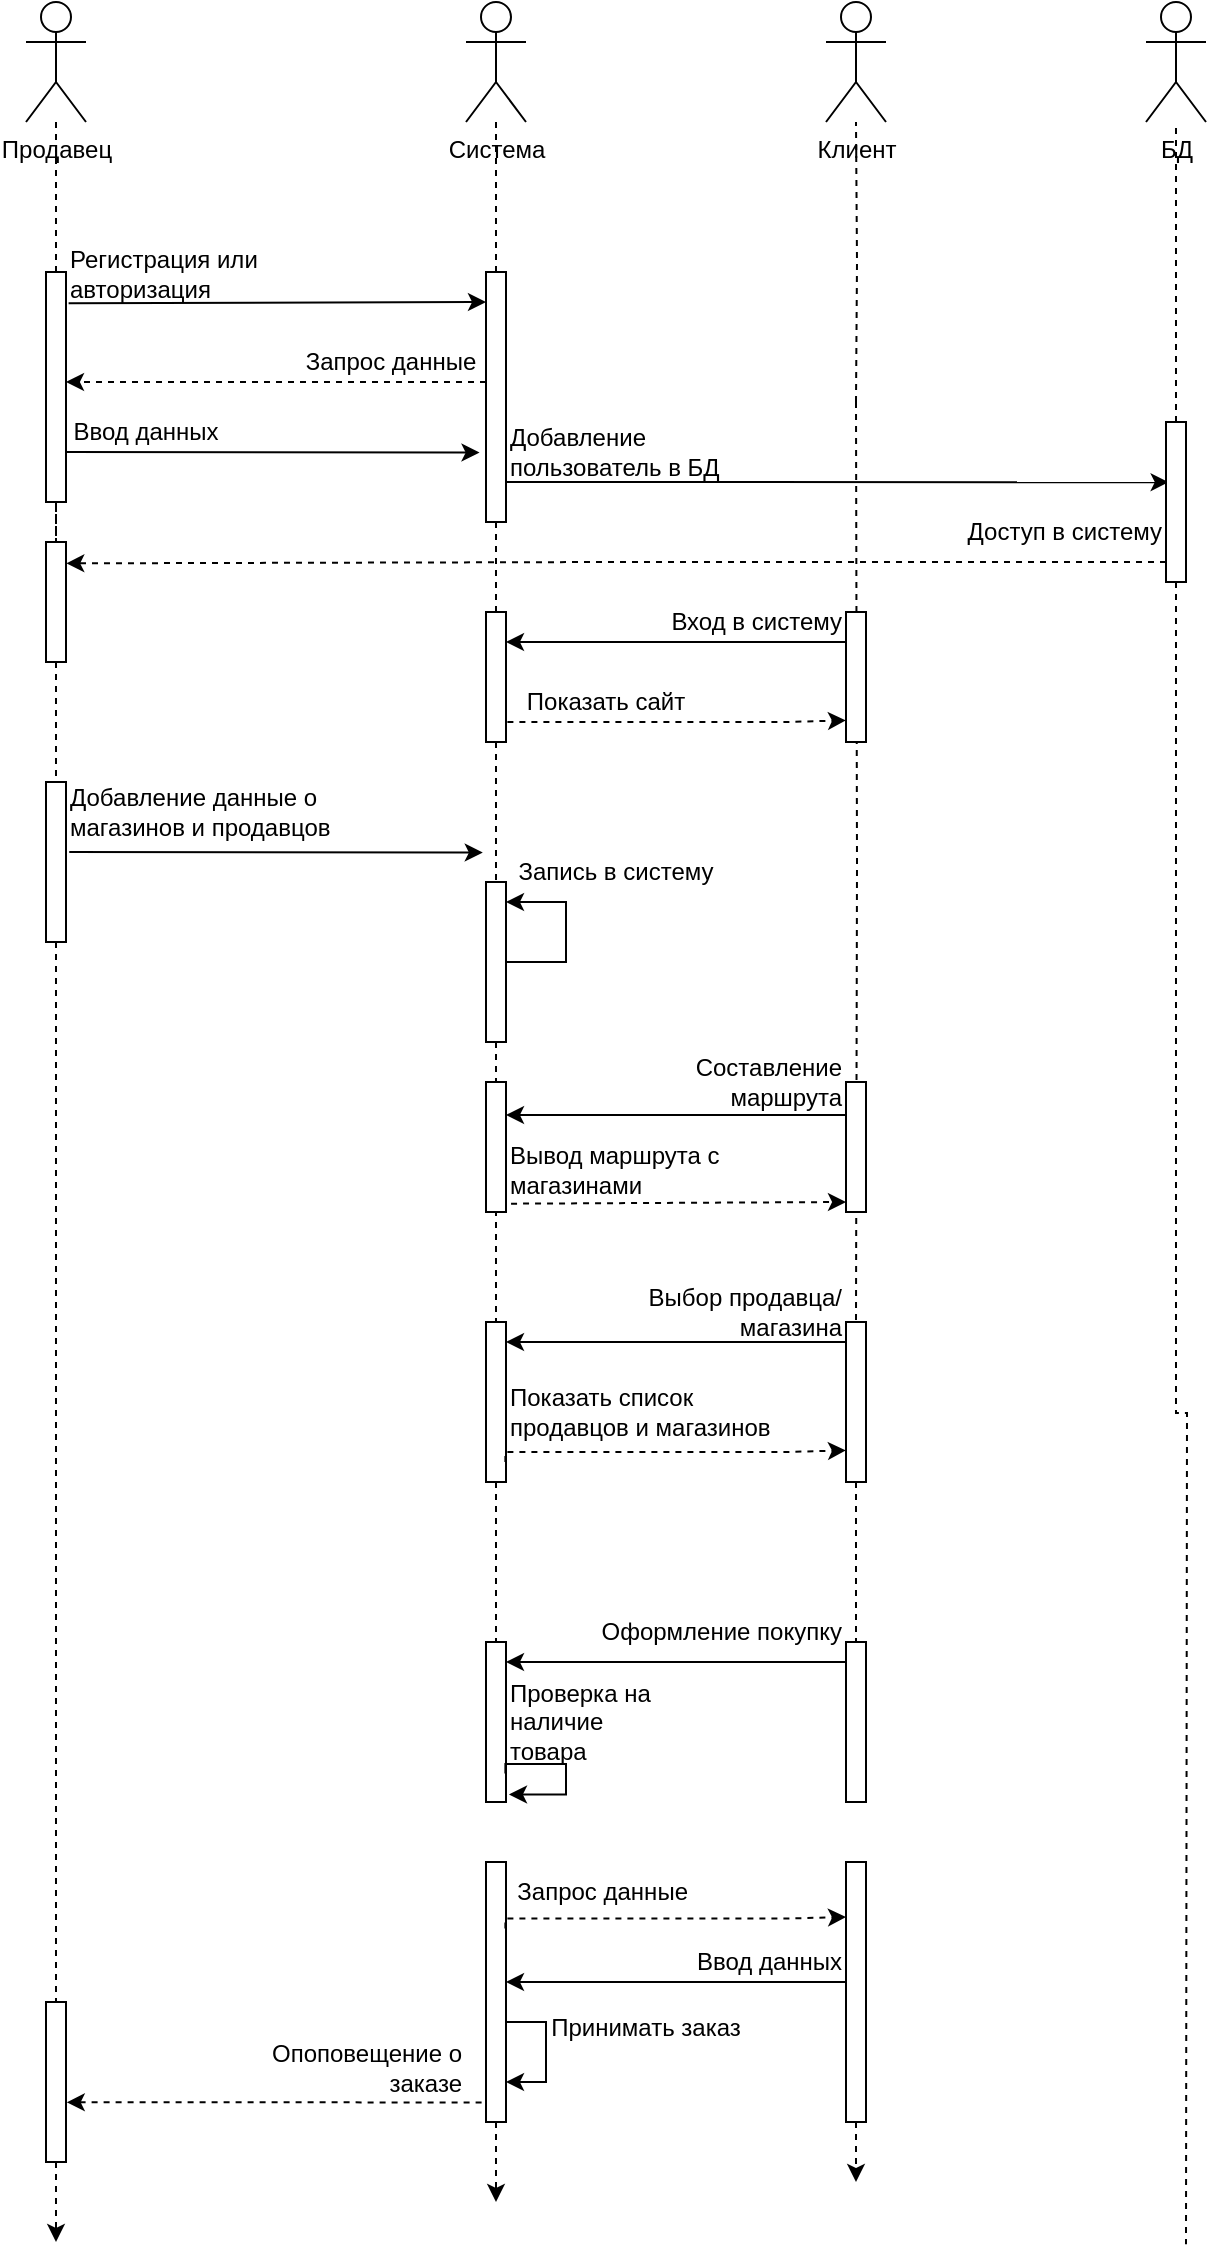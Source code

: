 <mxfile version="20.3.0" type="device"><diagram id="PNP35qhIh0lkmxQTkGQ3" name="Страница 1"><mxGraphModel dx="1483" dy="927" grid="1" gridSize="10" guides="1" tooltips="1" connect="1" arrows="1" fold="1" page="1" pageScale="1" pageWidth="827" pageHeight="1169" math="0" shadow="0"><root><mxCell id="0"/><mxCell id="1" parent="0"/><mxCell id="4ujZvns4ZPkBDDwOwA4a-1" value="Клиент" style="shape=umlActor;verticalLabelPosition=bottom;verticalAlign=top;html=1;outlineConnect=0;" parent="1" vertex="1"><mxGeometry x="620" y="200" width="30" height="60" as="geometry"/></mxCell><mxCell id="4ujZvns4ZPkBDDwOwA4a-2" value="Система" style="shape=umlActor;verticalLabelPosition=bottom;verticalAlign=top;html=1;outlineConnect=0;" parent="1" vertex="1"><mxGeometry x="440" y="200" width="30" height="60" as="geometry"/></mxCell><mxCell id="4ujZvns4ZPkBDDwOwA4a-3" value="Продавец" style="shape=umlActor;verticalLabelPosition=bottom;verticalAlign=top;html=1;outlineConnect=0;" parent="1" vertex="1"><mxGeometry x="220" y="200" width="30" height="60" as="geometry"/></mxCell><mxCell id="4ujZvns4ZPkBDDwOwA4a-119" style="edgeStyle=orthogonalEdgeStyle;rounded=0;orthogonalLoop=1;jettySize=auto;html=1;dashed=1;endArrow=none;endFill=0;entryX=0.5;entryY=0;entryDx=0;entryDy=0;" parent="1" source="4ujZvns4ZPkBDDwOwA4a-6" edge="1" target="QA9bVUmgFendp1onlqWZ-65"><mxGeometry relative="1" as="geometry"><mxPoint x="235" y="960" as="targetPoint"/></mxGeometry></mxCell><mxCell id="4ujZvns4ZPkBDDwOwA4a-6" value="" style="rounded=0;whiteSpace=wrap;html=1;" parent="1" vertex="1"><mxGeometry x="230" y="590" width="10" height="80" as="geometry"/></mxCell><mxCell id="4ujZvns4ZPkBDDwOwA4a-8" value="Выбор продавца/магазина" style="text;html=1;strokeColor=none;fillColor=none;align=right;verticalAlign=middle;whiteSpace=wrap;rounded=0;" parent="1" vertex="1"><mxGeometry x="500" y="830" width="130" height="50" as="geometry"/></mxCell><mxCell id="4ujZvns4ZPkBDDwOwA4a-29" style="edgeStyle=orthogonalEdgeStyle;rounded=0;orthogonalLoop=1;jettySize=auto;html=1;entryX=0.5;entryY=0;entryDx=0;entryDy=0;dashed=1;endArrow=none;endFill=0;startArrow=none;" parent="1" source="QA9bVUmgFendp1onlqWZ-10" target="4ujZvns4ZPkBDDwOwA4a-6" edge="1"><mxGeometry relative="1" as="geometry"/></mxCell><mxCell id="4ujZvns4ZPkBDDwOwA4a-30" style="edgeStyle=orthogonalEdgeStyle;rounded=0;orthogonalLoop=1;jettySize=auto;html=1;dashed=1;endArrow=none;endFill=0;" parent="1" source="4ujZvns4ZPkBDDwOwA4a-31" target="4ujZvns4ZPkBDDwOwA4a-3" edge="1"><mxGeometry relative="1" as="geometry"/></mxCell><mxCell id="4ujZvns4ZPkBDDwOwA4a-31" value="" style="rounded=0;whiteSpace=wrap;html=1;" parent="1" vertex="1"><mxGeometry x="230" y="335" width="10" height="115" as="geometry"/></mxCell><mxCell id="4ujZvns4ZPkBDDwOwA4a-32" style="edgeStyle=orthogonalEdgeStyle;rounded=0;orthogonalLoop=1;jettySize=auto;html=1;dashed=1;endArrow=none;endFill=0;" parent="1" source="4ujZvns4ZPkBDDwOwA4a-34" target="4ujZvns4ZPkBDDwOwA4a-2" edge="1"><mxGeometry relative="1" as="geometry"/></mxCell><mxCell id="4ujZvns4ZPkBDDwOwA4a-34" value="" style="rounded=0;whiteSpace=wrap;html=1;" parent="1" vertex="1"><mxGeometry x="450" y="335" width="10" height="125" as="geometry"/></mxCell><mxCell id="4ujZvns4ZPkBDDwOwA4a-36" style="edgeStyle=orthogonalEdgeStyle;rounded=0;orthogonalLoop=1;jettySize=auto;html=1;dashed=1;endArrow=none;endFill=0;" parent="1" target="4ujZvns4ZPkBDDwOwA4a-1" edge="1"><mxGeometry relative="1" as="geometry"><mxPoint x="635" y="400" as="sourcePoint"/></mxGeometry></mxCell><mxCell id="4ujZvns4ZPkBDDwOwA4a-115" style="edgeStyle=orthogonalEdgeStyle;rounded=0;orthogonalLoop=1;jettySize=auto;html=1;endArrow=none;endFill=0;dashed=1;" parent="1" target="4ujZvns4ZPkBDDwOwA4a-96" edge="1"><mxGeometry relative="1" as="geometry"><mxPoint x="635" y="400.0" as="sourcePoint"/></mxGeometry></mxCell><mxCell id="4ujZvns4ZPkBDDwOwA4a-40" value="Регистрация или авторизация&amp;nbsp;" style="text;html=1;strokeColor=none;fillColor=none;align=left;verticalAlign=middle;whiteSpace=wrap;rounded=0;" parent="1" vertex="1"><mxGeometry x="240" y="326" width="130" height="20" as="geometry"/></mxCell><mxCell id="4ujZvns4ZPkBDDwOwA4a-48" value="" style="endArrow=classic;html=1;rounded=0;fontSize=12;exitX=1.131;exitY=0.136;exitDx=0;exitDy=0;exitPerimeter=0;" parent="1" source="4ujZvns4ZPkBDDwOwA4a-31" edge="1"><mxGeometry width="50" height="50" relative="1" as="geometry"><mxPoint x="240" y="356" as="sourcePoint"/><mxPoint x="450" y="350" as="targetPoint"/></mxGeometry></mxCell><mxCell id="4ujZvns4ZPkBDDwOwA4a-81" style="edgeStyle=orthogonalEdgeStyle;rounded=0;orthogonalLoop=1;jettySize=auto;html=1;exitX=0;exitY=0.75;exitDx=0;exitDy=0;entryX=1;entryY=0.75;entryDx=0;entryDy=0;dashed=1;" parent="1" edge="1"><mxGeometry relative="1" as="geometry"><mxPoint x="450" y="390" as="sourcePoint"/><mxPoint x="240" y="390" as="targetPoint"/></mxGeometry></mxCell><mxCell id="4ujZvns4ZPkBDDwOwA4a-83" value="Запрос данные" style="text;html=1;strokeColor=none;fillColor=none;align=center;verticalAlign=middle;whiteSpace=wrap;rounded=0;" parent="1" vertex="1"><mxGeometry x="355" y="367.5" width="95" height="25" as="geometry"/></mxCell><mxCell id="4ujZvns4ZPkBDDwOwA4a-86" value="Ввод данных" style="text;html=1;strokeColor=none;fillColor=none;align=center;verticalAlign=middle;whiteSpace=wrap;rounded=0;" parent="1" vertex="1"><mxGeometry x="240" y="400" width="80" height="30" as="geometry"/></mxCell><mxCell id="4ujZvns4ZPkBDDwOwA4a-87" value="" style="endArrow=classic;html=1;rounded=0;fontSize=12;entryX=-0.192;entryY=0.11;entryDx=0;entryDy=0;entryPerimeter=0;exitX=1.131;exitY=0.136;exitDx=0;exitDy=0;exitPerimeter=0;" parent="1" edge="1"><mxGeometry width="50" height="50" relative="1" as="geometry"><mxPoint x="240" y="425" as="sourcePoint"/><mxPoint x="446.77" y="425.31" as="targetPoint"/></mxGeometry></mxCell><mxCell id="QA9bVUmgFendp1onlqWZ-34" style="edgeStyle=orthogonalEdgeStyle;rounded=0;orthogonalLoop=1;jettySize=auto;html=1;entryX=0.5;entryY=0;entryDx=0;entryDy=0;dashed=1;endArrow=none;endFill=0;" edge="1" parent="1" source="4ujZvns4ZPkBDDwOwA4a-96" target="4ujZvns4ZPkBDDwOwA4a-121"><mxGeometry relative="1" as="geometry"/></mxCell><mxCell id="4ujZvns4ZPkBDDwOwA4a-96" value="" style="rounded=0;whiteSpace=wrap;html=1;" parent="1" vertex="1"><mxGeometry x="630" y="860" width="10" height="80" as="geometry"/></mxCell><mxCell id="QA9bVUmgFendp1onlqWZ-35" style="edgeStyle=orthogonalEdgeStyle;rounded=0;orthogonalLoop=1;jettySize=auto;html=1;entryX=0.5;entryY=0;entryDx=0;entryDy=0;dashed=1;endArrow=none;endFill=0;" edge="1" parent="1" source="4ujZvns4ZPkBDDwOwA4a-103" target="4ujZvns4ZPkBDDwOwA4a-122"><mxGeometry relative="1" as="geometry"/></mxCell><mxCell id="4ujZvns4ZPkBDDwOwA4a-103" value="" style="rounded=0;whiteSpace=wrap;html=1;" parent="1" vertex="1"><mxGeometry x="450" y="860" width="10" height="80" as="geometry"/></mxCell><mxCell id="4ujZvns4ZPkBDDwOwA4a-105" style="edgeStyle=orthogonalEdgeStyle;rounded=0;orthogonalLoop=1;jettySize=auto;html=1;exitX=1;exitY=0.75;exitDx=0;exitDy=0;entryX=0.031;entryY=0.692;entryDx=0;entryDy=0;entryPerimeter=0;dashed=1;" parent="1" edge="1"><mxGeometry relative="1" as="geometry"><Array as="points"><mxPoint x="459.69" y="925"/><mxPoint x="599.69" y="925"/></Array><mxPoint x="459.69" y="930" as="sourcePoint"/><mxPoint x="630" y="924.2" as="targetPoint"/></mxGeometry></mxCell><mxCell id="4ujZvns4ZPkBDDwOwA4a-106" value="Показать список продавцов и магазинов" style="text;html=1;strokeColor=none;fillColor=none;align=left;verticalAlign=middle;whiteSpace=wrap;rounded=0;" parent="1" vertex="1"><mxGeometry x="460" y="895" width="140" height="20" as="geometry"/></mxCell><mxCell id="4ujZvns4ZPkBDDwOwA4a-107" style="edgeStyle=orthogonalEdgeStyle;rounded=0;orthogonalLoop=1;jettySize=auto;html=1;exitX=0;exitY=0.25;exitDx=0;exitDy=0;" parent="1" edge="1"><mxGeometry relative="1" as="geometry"><mxPoint x="460" y="870" as="targetPoint"/><Array as="points"><mxPoint x="600" y="870"/><mxPoint x="461" y="870"/></Array><mxPoint x="630" y="888.75" as="sourcePoint"/></mxGeometry></mxCell><mxCell id="4ujZvns4ZPkBDDwOwA4a-109" value="Добавление данные о магазинов и продавцов" style="text;html=1;strokeColor=none;fillColor=none;align=left;verticalAlign=middle;whiteSpace=wrap;rounded=0;" parent="1" vertex="1"><mxGeometry x="240" y="590" width="148.38" height="30" as="geometry"/></mxCell><mxCell id="4ujZvns4ZPkBDDwOwA4a-110" value="" style="endArrow=classic;html=1;rounded=0;fontSize=12;entryX=-0.192;entryY=0.11;entryDx=0;entryDy=0;entryPerimeter=0;exitX=1.131;exitY=0.136;exitDx=0;exitDy=0;exitPerimeter=0;" parent="1" edge="1"><mxGeometry width="50" height="50" relative="1" as="geometry"><mxPoint x="241.62" y="625" as="sourcePoint"/><mxPoint x="448.39" y="625.31" as="targetPoint"/></mxGeometry></mxCell><mxCell id="4ujZvns4ZPkBDDwOwA4a-118" style="edgeStyle=orthogonalEdgeStyle;rounded=0;orthogonalLoop=1;jettySize=auto;html=1;entryX=0.5;entryY=0;entryDx=0;entryDy=0;dashed=1;endArrow=none;endFill=0;" parent="1" source="4ujZvns4ZPkBDDwOwA4a-111" target="4ujZvns4ZPkBDDwOwA4a-103" edge="1"><mxGeometry relative="1" as="geometry"/></mxCell><mxCell id="4ujZvns4ZPkBDDwOwA4a-111" value="" style="rounded=0;whiteSpace=wrap;html=1;" parent="1" vertex="1"><mxGeometry x="450" y="640" width="10" height="80" as="geometry"/></mxCell><mxCell id="4ujZvns4ZPkBDDwOwA4a-112" value="Запись в систему" style="text;html=1;strokeColor=none;fillColor=none;align=center;verticalAlign=middle;whiteSpace=wrap;rounded=0;" parent="1" vertex="1"><mxGeometry x="460" y="620" width="110" height="30" as="geometry"/></mxCell><mxCell id="4ujZvns4ZPkBDDwOwA4a-114" style="edgeStyle=orthogonalEdgeStyle;rounded=0;orthogonalLoop=1;jettySize=auto;html=1;entryX=1;entryY=0.125;entryDx=0;entryDy=0;entryPerimeter=0;endArrow=classic;endFill=1;exitX=1;exitY=0.5;exitDx=0;exitDy=0;" parent="1" source="4ujZvns4ZPkBDDwOwA4a-111" target="4ujZvns4ZPkBDDwOwA4a-111" edge="1"><mxGeometry relative="1" as="geometry"><Array as="points"><mxPoint x="490" y="680"/><mxPoint x="490" y="650"/></Array></mxGeometry></mxCell><mxCell id="4ujZvns4ZPkBDDwOwA4a-120" value="Оформление покупку" style="text;html=1;strokeColor=none;fillColor=none;align=right;verticalAlign=middle;whiteSpace=wrap;rounded=0;" parent="1" vertex="1"><mxGeometry x="500" y="990" width="130" height="50" as="geometry"/></mxCell><mxCell id="4ujZvns4ZPkBDDwOwA4a-121" value="" style="rounded=0;whiteSpace=wrap;html=1;" parent="1" vertex="1"><mxGeometry x="630" y="1020" width="10" height="80" as="geometry"/></mxCell><mxCell id="4ujZvns4ZPkBDDwOwA4a-122" value="" style="rounded=0;whiteSpace=wrap;html=1;" parent="1" vertex="1"><mxGeometry x="450" y="1020" width="10" height="80" as="geometry"/></mxCell><mxCell id="4ujZvns4ZPkBDDwOwA4a-125" style="edgeStyle=orthogonalEdgeStyle;rounded=0;orthogonalLoop=1;jettySize=auto;html=1;exitX=0;exitY=0.25;exitDx=0;exitDy=0;" parent="1" edge="1"><mxGeometry relative="1" as="geometry"><mxPoint x="460" y="1030" as="targetPoint"/><Array as="points"><mxPoint x="600" y="1030"/><mxPoint x="461" y="1030"/></Array><mxPoint x="630" y="1048.75" as="sourcePoint"/></mxGeometry></mxCell><mxCell id="QA9bVUmgFendp1onlqWZ-1" value="" style="endArrow=classic;html=1;rounded=0;fontSize=12;exitX=1.131;exitY=0.136;exitDx=0;exitDy=0;exitPerimeter=0;entryX=0.133;entryY=0.376;entryDx=0;entryDy=0;entryPerimeter=0;" edge="1" parent="1" target="QA9bVUmgFendp1onlqWZ-2"><mxGeometry width="50" height="50" relative="1" as="geometry"><mxPoint x="460" y="440" as="sourcePoint"/><mxPoint x="780" y="440" as="targetPoint"/></mxGeometry></mxCell><mxCell id="QA9bVUmgFendp1onlqWZ-4" style="edgeStyle=orthogonalEdgeStyle;rounded=0;orthogonalLoop=1;jettySize=auto;html=1;dashed=1;endArrow=none;endFill=0;" edge="1" parent="1" source="QA9bVUmgFendp1onlqWZ-2" target="QA9bVUmgFendp1onlqWZ-3"><mxGeometry relative="1" as="geometry"/></mxCell><mxCell id="QA9bVUmgFendp1onlqWZ-5" style="edgeStyle=orthogonalEdgeStyle;rounded=0;orthogonalLoop=1;jettySize=auto;html=1;dashed=1;endArrow=none;endFill=0;" edge="1" parent="1" source="QA9bVUmgFendp1onlqWZ-2"><mxGeometry relative="1" as="geometry"><mxPoint x="800" y="1321.143" as="targetPoint"/></mxGeometry></mxCell><mxCell id="QA9bVUmgFendp1onlqWZ-2" value="" style="rounded=0;whiteSpace=wrap;html=1;" vertex="1" parent="1"><mxGeometry x="790" y="410" width="10" height="80" as="geometry"/></mxCell><mxCell id="QA9bVUmgFendp1onlqWZ-3" value="БД" style="shape=umlActor;verticalLabelPosition=bottom;verticalAlign=top;html=1;outlineConnect=0;" vertex="1" parent="1"><mxGeometry x="780" y="200" width="30" height="60" as="geometry"/></mxCell><mxCell id="QA9bVUmgFendp1onlqWZ-6" value="Добавление пользователь в БД" style="text;html=1;strokeColor=none;fillColor=none;align=left;verticalAlign=middle;whiteSpace=wrap;rounded=0;" vertex="1" parent="1"><mxGeometry x="460" y="410" width="130" height="30" as="geometry"/></mxCell><mxCell id="QA9bVUmgFendp1onlqWZ-9" style="edgeStyle=orthogonalEdgeStyle;rounded=0;orthogonalLoop=1;jettySize=auto;html=1;exitX=0;exitY=0.875;exitDx=0;exitDy=0;entryX=1.014;entryY=0.178;entryDx=0;entryDy=0;dashed=1;exitPerimeter=0;entryPerimeter=0;" edge="1" parent="1" source="QA9bVUmgFendp1onlqWZ-2" target="QA9bVUmgFendp1onlqWZ-10"><mxGeometry relative="1" as="geometry"><mxPoint x="670" y="480" as="sourcePoint"/><mxPoint x="460.0" y="480" as="targetPoint"/></mxGeometry></mxCell><mxCell id="QA9bVUmgFendp1onlqWZ-10" value="" style="rounded=0;whiteSpace=wrap;html=1;" vertex="1" parent="1"><mxGeometry x="230" y="470" width="10" height="60" as="geometry"/></mxCell><mxCell id="QA9bVUmgFendp1onlqWZ-11" value="" style="edgeStyle=orthogonalEdgeStyle;rounded=0;orthogonalLoop=1;jettySize=auto;html=1;entryX=0.5;entryY=0;entryDx=0;entryDy=0;dashed=1;endArrow=none;endFill=0;" edge="1" parent="1" source="4ujZvns4ZPkBDDwOwA4a-31" target="QA9bVUmgFendp1onlqWZ-10"><mxGeometry relative="1" as="geometry"><mxPoint x="235.0" y="450" as="sourcePoint"/><mxPoint x="235.0" y="740" as="targetPoint"/></mxGeometry></mxCell><mxCell id="QA9bVUmgFendp1onlqWZ-12" value="&lt;div style=&quot;&quot;&gt;&lt;span style=&quot;background-color: initial;&quot;&gt;Доступ в систему&lt;/span&gt;&lt;/div&gt;" style="text;html=1;strokeColor=none;fillColor=none;align=right;verticalAlign=middle;whiteSpace=wrap;rounded=0;" vertex="1" parent="1"><mxGeometry x="660" y="450" width="130" height="30" as="geometry"/></mxCell><mxCell id="QA9bVUmgFendp1onlqWZ-13" value="" style="rounded=0;whiteSpace=wrap;html=1;" vertex="1" parent="1"><mxGeometry x="630" y="505" width="10" height="65" as="geometry"/></mxCell><mxCell id="QA9bVUmgFendp1onlqWZ-14" value="Вход в систему" style="text;html=1;strokeColor=none;fillColor=none;align=right;verticalAlign=middle;whiteSpace=wrap;rounded=0;" vertex="1" parent="1"><mxGeometry x="520" y="500" width="110" height="20" as="geometry"/></mxCell><mxCell id="QA9bVUmgFendp1onlqWZ-15" style="edgeStyle=orthogonalEdgeStyle;rounded=0;orthogonalLoop=1;jettySize=auto;html=1;exitX=1;exitY=0.75;exitDx=0;exitDy=0;entryX=0.031;entryY=0.692;entryDx=0;entryDy=0;entryPerimeter=0;dashed=1;" edge="1" parent="1"><mxGeometry relative="1" as="geometry"><Array as="points"><mxPoint x="459.69" y="560"/><mxPoint x="599.69" y="560"/></Array><mxPoint x="459.69" y="565.0" as="sourcePoint"/><mxPoint x="630" y="559.2" as="targetPoint"/></mxGeometry></mxCell><mxCell id="QA9bVUmgFendp1onlqWZ-16" value="Показать сайт" style="text;html=1;strokeColor=none;fillColor=none;align=center;verticalAlign=middle;whiteSpace=wrap;rounded=0;" vertex="1" parent="1"><mxGeometry x="460" y="540" width="100" height="20" as="geometry"/></mxCell><mxCell id="QA9bVUmgFendp1onlqWZ-17" style="edgeStyle=orthogonalEdgeStyle;rounded=0;orthogonalLoop=1;jettySize=auto;html=1;exitX=0;exitY=0.25;exitDx=0;exitDy=0;" edge="1" parent="1"><mxGeometry relative="1" as="geometry"><mxPoint x="460" y="520" as="targetPoint"/><Array as="points"><mxPoint x="600" y="520"/><mxPoint x="461" y="520"/></Array><mxPoint x="630" y="517.5" as="sourcePoint"/></mxGeometry></mxCell><mxCell id="QA9bVUmgFendp1onlqWZ-19" value="" style="rounded=0;whiteSpace=wrap;html=1;" vertex="1" parent="1"><mxGeometry x="450" y="505" width="10" height="65" as="geometry"/></mxCell><mxCell id="QA9bVUmgFendp1onlqWZ-20" value="" style="edgeStyle=orthogonalEdgeStyle;rounded=0;orthogonalLoop=1;jettySize=auto;html=1;entryX=0.5;entryY=0;entryDx=0;entryDy=0;endArrow=none;endFill=0;dashed=1;" edge="1" parent="1" source="4ujZvns4ZPkBDDwOwA4a-34" target="QA9bVUmgFendp1onlqWZ-19"><mxGeometry relative="1" as="geometry"><mxPoint x="455" y="460" as="sourcePoint"/><mxPoint x="455" y="740" as="targetPoint"/></mxGeometry></mxCell><mxCell id="QA9bVUmgFendp1onlqWZ-22" value="" style="edgeStyle=orthogonalEdgeStyle;rounded=0;orthogonalLoop=1;jettySize=auto;html=1;endArrow=none;endFill=0;dashed=1;startArrow=none;" edge="1" parent="1" source="QA9bVUmgFendp1onlqWZ-19"><mxGeometry relative="1" as="geometry"><mxPoint x="455" y="570" as="sourcePoint"/><mxPoint x="455" y="640" as="targetPoint"/></mxGeometry></mxCell><mxCell id="QA9bVUmgFendp1onlqWZ-25" value="&lt;span style=&quot;text-align: center;&quot;&gt;Вывод маршрута с магазинами&lt;/span&gt;" style="text;html=1;strokeColor=none;fillColor=none;align=left;verticalAlign=middle;whiteSpace=wrap;rounded=0;" vertex="1" parent="1"><mxGeometry x="460" y="771.5" width="170" height="25" as="geometry"/></mxCell><mxCell id="QA9bVUmgFendp1onlqWZ-26" style="edgeStyle=orthogonalEdgeStyle;rounded=0;orthogonalLoop=1;jettySize=auto;html=1;exitX=0;exitY=0.25;exitDx=0;exitDy=0;" edge="1" parent="1"><mxGeometry relative="1" as="geometry"><mxPoint x="460" y="756.5" as="targetPoint"/><Array as="points"><mxPoint x="600" y="756.5"/><mxPoint x="461" y="756.5"/></Array><mxPoint x="630" y="754" as="sourcePoint"/></mxGeometry></mxCell><mxCell id="QA9bVUmgFendp1onlqWZ-27" value="&lt;span style=&quot;text-align: center;&quot;&gt;Составление маршрута&lt;/span&gt;" style="text;html=1;strokeColor=none;fillColor=none;align=right;verticalAlign=middle;whiteSpace=wrap;rounded=0;" vertex="1" parent="1"><mxGeometry x="500" y="730" width="130" height="20" as="geometry"/></mxCell><mxCell id="QA9bVUmgFendp1onlqWZ-28" value="" style="endArrow=classic;html=1;rounded=0;fontSize=12;exitX=1.253;exitY=0.936;exitDx=0;exitDy=0;exitPerimeter=0;dashed=1;" edge="1" source="QA9bVUmgFendp1onlqWZ-29" parent="1"><mxGeometry width="50" height="50" relative="1" as="geometry"><mxPoint x="460" y="806.08" as="sourcePoint"/><mxPoint x="630" y="800" as="targetPoint"/></mxGeometry></mxCell><mxCell id="QA9bVUmgFendp1onlqWZ-29" value="" style="rounded=0;whiteSpace=wrap;html=1;" vertex="1" parent="1"><mxGeometry x="450" y="740" width="10" height="65" as="geometry"/></mxCell><mxCell id="QA9bVUmgFendp1onlqWZ-30" value="" style="rounded=0;whiteSpace=wrap;html=1;" vertex="1" parent="1"><mxGeometry x="630" y="740" width="10" height="65" as="geometry"/></mxCell><mxCell id="QA9bVUmgFendp1onlqWZ-36" value="Запрос данные&amp;nbsp;" style="text;html=1;strokeColor=none;fillColor=none;align=center;verticalAlign=middle;whiteSpace=wrap;rounded=0;" vertex="1" parent="1"><mxGeometry x="460" y="1132.5" width="100" height="25" as="geometry"/></mxCell><mxCell id="QA9bVUmgFendp1onlqWZ-37" style="edgeStyle=orthogonalEdgeStyle;rounded=0;orthogonalLoop=1;jettySize=auto;html=1;exitX=1;exitY=0.75;exitDx=0;exitDy=0;entryX=1.148;entryY=0.953;entryDx=0;entryDy=0;entryPerimeter=0;" edge="1" parent="1" target="4ujZvns4ZPkBDDwOwA4a-122"><mxGeometry relative="1" as="geometry"><Array as="points"><mxPoint x="460" y="1081"/><mxPoint x="490" y="1081"/><mxPoint x="490" y="1096"/></Array><mxPoint x="459.69" y="1085.8" as="sourcePoint"/><mxPoint x="630" y="1080.0" as="targetPoint"/></mxGeometry></mxCell><mxCell id="QA9bVUmgFendp1onlqWZ-38" value="Ввод данных" style="text;html=1;strokeColor=none;fillColor=none;align=right;verticalAlign=middle;whiteSpace=wrap;rounded=0;" vertex="1" parent="1"><mxGeometry x="500" y="1169" width="130" height="22.5" as="geometry"/></mxCell><mxCell id="QA9bVUmgFendp1onlqWZ-68" style="edgeStyle=orthogonalEdgeStyle;rounded=0;orthogonalLoop=1;jettySize=auto;html=1;dashed=1;endArrow=classic;endFill=1;" edge="1" parent="1" source="QA9bVUmgFendp1onlqWZ-39"><mxGeometry relative="1" as="geometry"><mxPoint x="635" y="1290" as="targetPoint"/></mxGeometry></mxCell><mxCell id="QA9bVUmgFendp1onlqWZ-39" value="" style="rounded=0;whiteSpace=wrap;html=1;" vertex="1" parent="1"><mxGeometry x="630" y="1130" width="10" height="130" as="geometry"/></mxCell><mxCell id="QA9bVUmgFendp1onlqWZ-67" style="edgeStyle=orthogonalEdgeStyle;rounded=0;orthogonalLoop=1;jettySize=auto;html=1;dashed=1;endArrow=classic;endFill=1;" edge="1" parent="1" source="QA9bVUmgFendp1onlqWZ-40"><mxGeometry relative="1" as="geometry"><mxPoint x="455" y="1300" as="targetPoint"/></mxGeometry></mxCell><mxCell id="QA9bVUmgFendp1onlqWZ-40" value="" style="rounded=0;whiteSpace=wrap;html=1;" vertex="1" parent="1"><mxGeometry x="450" y="1130" width="10" height="130" as="geometry"/></mxCell><mxCell id="QA9bVUmgFendp1onlqWZ-41" style="edgeStyle=orthogonalEdgeStyle;rounded=0;orthogonalLoop=1;jettySize=auto;html=1;exitX=0;exitY=0.25;exitDx=0;exitDy=0;" edge="1" parent="1"><mxGeometry relative="1" as="geometry"><mxPoint x="460" y="1190" as="targetPoint"/><Array as="points"><mxPoint x="600" y="1190"/><mxPoint x="461" y="1190"/></Array><mxPoint x="630" y="1208.75" as="sourcePoint"/></mxGeometry></mxCell><mxCell id="QA9bVUmgFendp1onlqWZ-44" value="Проверка на&lt;br&gt;наличие&lt;br&gt;товара" style="text;html=1;strokeColor=none;fillColor=none;align=left;verticalAlign=middle;whiteSpace=wrap;rounded=0;" vertex="1" parent="1"><mxGeometry x="460" y="1035" width="110" height="50" as="geometry"/></mxCell><mxCell id="QA9bVUmgFendp1onlqWZ-45" style="edgeStyle=orthogonalEdgeStyle;rounded=0;orthogonalLoop=1;jettySize=auto;html=1;exitX=1;exitY=0.75;exitDx=0;exitDy=0;entryX=0.031;entryY=0.692;entryDx=0;entryDy=0;entryPerimeter=0;dashed=1;" edge="1" parent="1"><mxGeometry relative="1" as="geometry"><Array as="points"><mxPoint x="459.69" y="1158.3"/><mxPoint x="599.69" y="1158.3"/></Array><mxPoint x="459.69" y="1163.3" as="sourcePoint"/><mxPoint x="630" y="1157.5" as="targetPoint"/></mxGeometry></mxCell><mxCell id="QA9bVUmgFendp1onlqWZ-52" style="edgeStyle=orthogonalEdgeStyle;rounded=0;orthogonalLoop=1;jettySize=auto;html=1;exitX=0;exitY=1;exitDx=0;exitDy=0;entryX=0;entryY=0.875;entryDx=0;entryDy=0;entryPerimeter=0;endArrow=none;endFill=0;" edge="1" parent="1" source="QA9bVUmgFendp1onlqWZ-39" target="QA9bVUmgFendp1onlqWZ-39"><mxGeometry relative="1" as="geometry"/></mxCell><mxCell id="QA9bVUmgFendp1onlqWZ-53" style="edgeStyle=orthogonalEdgeStyle;rounded=0;orthogonalLoop=1;jettySize=auto;html=1;endArrow=classic;endFill=1;exitX=1;exitY=0.75;exitDx=0;exitDy=0;" edge="1" parent="1" source="QA9bVUmgFendp1onlqWZ-40"><mxGeometry relative="1" as="geometry"><mxPoint x="460" y="1240" as="targetPoint"/><Array as="points"><mxPoint x="460" y="1210"/><mxPoint x="480" y="1210"/><mxPoint x="480" y="1240"/></Array></mxGeometry></mxCell><mxCell id="QA9bVUmgFendp1onlqWZ-54" value="Принимать заказ" style="text;html=1;strokeColor=none;fillColor=none;align=center;verticalAlign=middle;whiteSpace=wrap;rounded=0;" vertex="1" parent="1"><mxGeometry x="480" y="1200" width="100" height="25" as="geometry"/></mxCell><mxCell id="QA9bVUmgFendp1onlqWZ-64" style="edgeStyle=orthogonalEdgeStyle;rounded=0;orthogonalLoop=1;jettySize=auto;html=1;entryX=1.037;entryY=0.627;entryDx=0;entryDy=0;entryPerimeter=0;dashed=1;" edge="1" parent="1" target="QA9bVUmgFendp1onlqWZ-65"><mxGeometry relative="1" as="geometry"><mxPoint x="279.97" y="1250" as="targetPoint"/><Array as="points"><mxPoint x="450" y="1250"/></Array><mxPoint x="450" y="1260" as="sourcePoint"/></mxGeometry></mxCell><mxCell id="QA9bVUmgFendp1onlqWZ-70" style="edgeStyle=orthogonalEdgeStyle;rounded=0;orthogonalLoop=1;jettySize=auto;html=1;dashed=1;endArrow=classic;endFill=1;" edge="1" parent="1" source="QA9bVUmgFendp1onlqWZ-65"><mxGeometry relative="1" as="geometry"><mxPoint x="235" y="1320" as="targetPoint"/></mxGeometry></mxCell><mxCell id="QA9bVUmgFendp1onlqWZ-65" value="" style="rounded=0;whiteSpace=wrap;html=1;" vertex="1" parent="1"><mxGeometry x="230" y="1200" width="10" height="80" as="geometry"/></mxCell><mxCell id="QA9bVUmgFendp1onlqWZ-66" value="&lt;div style=&quot;&quot;&gt;&lt;span style=&quot;background-color: initial;&quot;&gt;Опоповещение о заказе&lt;/span&gt;&lt;/div&gt;" style="text;html=1;strokeColor=none;fillColor=none;align=right;verticalAlign=middle;whiteSpace=wrap;rounded=0;" vertex="1" parent="1"><mxGeometry x="340" y="1220" width="100" height="25" as="geometry"/></mxCell></root></mxGraphModel></diagram></mxfile>